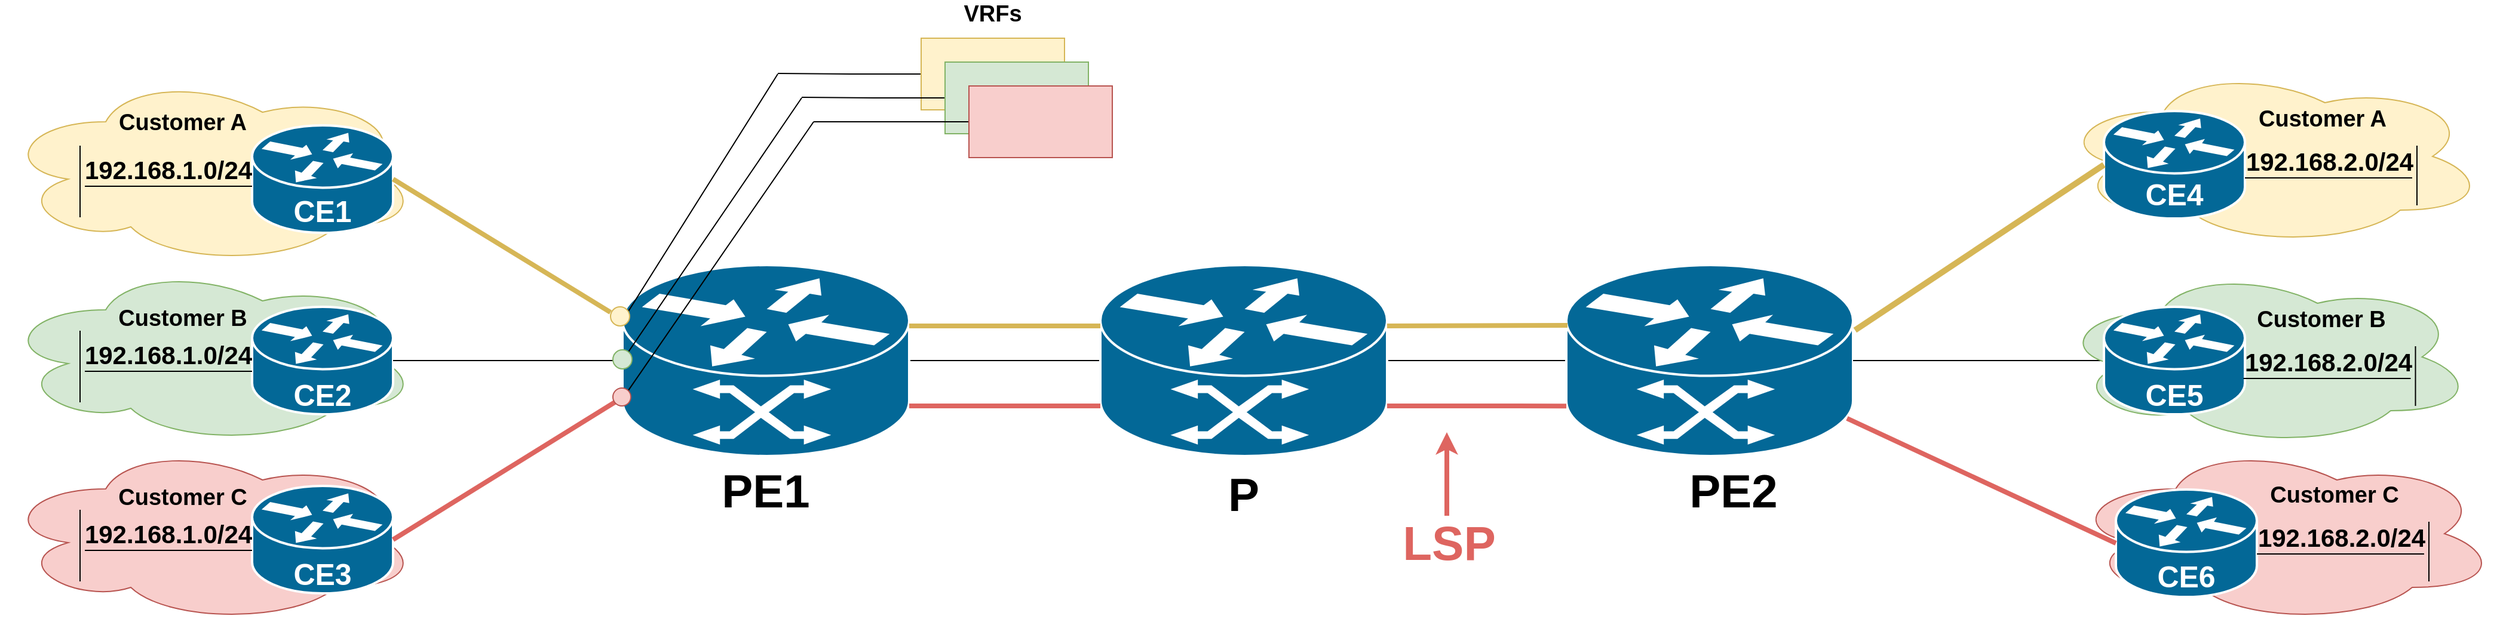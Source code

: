 <mxfile version="13.5.6" type="github">
  <diagram id="lWUps5u48ZsNaHcpNWST" name="Page-1">
    <mxGraphModel dx="2076" dy="998" grid="1" gridSize="10" guides="1" tooltips="1" connect="1" arrows="1" fold="1" page="1" pageScale="1" pageWidth="850" pageHeight="1100" math="0" shadow="0">
      <root>
        <mxCell id="0" />
        <mxCell id="1" parent="0" />
        <mxCell id="glS8m86E-uvUrb20jaXg-9" value="" style="ellipse;shape=cloud;whiteSpace=wrap;html=1;fillColor=#f8cecc;strokeColor=#b85450;" parent="1" vertex="1">
          <mxGeometry x="80" y="450" width="350" height="150" as="geometry" />
        </mxCell>
        <mxCell id="glS8m86E-uvUrb20jaXg-8" value="" style="ellipse;shape=cloud;whiteSpace=wrap;html=1;fillColor=#d5e8d4;strokeColor=#82b366;" parent="1" vertex="1">
          <mxGeometry x="80" y="300" width="350" height="150" as="geometry" />
        </mxCell>
        <mxCell id="glS8m86E-uvUrb20jaXg-7" value="" style="ellipse;shape=cloud;whiteSpace=wrap;html=1;fillColor=#fff2cc;strokeColor=#d6b656;" parent="1" vertex="1">
          <mxGeometry x="80" y="140" width="350" height="160" as="geometry" />
        </mxCell>
        <mxCell id="ed4IcTcqAoq0bRw_34hf-22" style="edgeStyle=orthogonalEdgeStyle;rounded=0;orthogonalLoop=1;jettySize=auto;html=1;exitX=1;exitY=0.5;exitDx=0;exitDy=0;exitPerimeter=0;entryX=0;entryY=0.5;entryDx=0;entryDy=0;entryPerimeter=0;endArrow=none;endFill=0;" edge="1" parent="1" source="glS8m86E-uvUrb20jaXg-1" target="ed4IcTcqAoq0bRw_34hf-4">
          <mxGeometry relative="1" as="geometry" />
        </mxCell>
        <mxCell id="glS8m86E-uvUrb20jaXg-1" value="" style="shape=mxgraph.cisco.routers.atm_router;html=1;dashed=0;fillColor=#036897;strokeColor=#ffffff;strokeWidth=2;verticalLabelPosition=bottom;verticalAlign=top" parent="1" vertex="1">
          <mxGeometry x="600" y="300" width="240" height="160" as="geometry" />
        </mxCell>
        <mxCell id="glS8m86E-uvUrb20jaXg-4" value="" style="shape=mxgraph.cisco.routers.router;html=1;dashed=0;fillColor=#036897;strokeColor=#ffffff;strokeWidth=2;verticalLabelPosition=bottom;verticalAlign=top" parent="1" vertex="1">
          <mxGeometry x="290" y="485" width="118" height="90" as="geometry" />
        </mxCell>
        <mxCell id="glS8m86E-uvUrb20jaXg-5" value="" style="shape=mxgraph.cisco.routers.router;html=1;dashed=0;fillColor=#036897;strokeColor=#ffffff;strokeWidth=2;verticalLabelPosition=bottom;verticalAlign=top" parent="1" vertex="1">
          <mxGeometry x="290" y="335" width="118" height="90" as="geometry" />
        </mxCell>
        <mxCell id="glS8m86E-uvUrb20jaXg-6" value="" style="shape=mxgraph.cisco.routers.router;html=1;dashed=0;fillColor=#036897;strokeColor=#ffffff;strokeWidth=2;verticalLabelPosition=bottom;verticalAlign=top" parent="1" vertex="1">
          <mxGeometry x="290" y="183" width="118" height="90" as="geometry" />
        </mxCell>
        <mxCell id="glS8m86E-uvUrb20jaXg-11" value="" style="endArrow=none;html=1;exitX=1;exitY=0.5;exitDx=0;exitDy=0;exitPerimeter=0;entryX=-0.001;entryY=0.286;entryDx=0;entryDy=0;entryPerimeter=0;" parent="1" source="glS8m86E-uvUrb20jaXg-192" target="glS8m86E-uvUrb20jaXg-1" edge="1">
          <mxGeometry width="50" height="50" relative="1" as="geometry">
            <mxPoint x="520" y="305" as="sourcePoint" />
            <mxPoint x="570" y="255" as="targetPoint" />
          </mxGeometry>
        </mxCell>
        <mxCell id="glS8m86E-uvUrb20jaXg-12" value="" style="endArrow=none;html=1;exitX=1;exitY=0.5;exitDx=0;exitDy=0;exitPerimeter=0;entryX=0;entryY=0.5;entryDx=0;entryDy=0;entryPerimeter=0;" parent="1" source="glS8m86E-uvUrb20jaXg-5" target="glS8m86E-uvUrb20jaXg-1" edge="1">
          <mxGeometry width="50" height="50" relative="1" as="geometry">
            <mxPoint x="480" y="425" as="sourcePoint" />
            <mxPoint x="530" y="375" as="targetPoint" />
          </mxGeometry>
        </mxCell>
        <mxCell id="glS8m86E-uvUrb20jaXg-13" value="" style="endArrow=none;html=1;exitX=1;exitY=0.5;exitDx=0;exitDy=0;exitPerimeter=0;entryX=-0.007;entryY=0.7;entryDx=0;entryDy=0;entryPerimeter=0;strokeWidth=4;fillColor=#f8cecc;strokeColor=#DE6560;" parent="1" source="glS8m86E-uvUrb20jaXg-4" target="glS8m86E-uvUrb20jaXg-1" edge="1">
          <mxGeometry width="50" height="50" relative="1" as="geometry">
            <mxPoint x="520" y="505" as="sourcePoint" />
            <mxPoint x="570" y="455" as="targetPoint" />
          </mxGeometry>
        </mxCell>
        <mxCell id="ed4IcTcqAoq0bRw_34hf-1" style="edgeStyle=orthogonalEdgeStyle;rounded=0;orthogonalLoop=1;jettySize=auto;html=1;exitX=0;exitY=0.5;exitDx=0;exitDy=0;endArrow=none;endFill=0;" edge="1" parent="1" source="glS8m86E-uvUrb20jaXg-180">
          <mxGeometry relative="1" as="geometry">
            <mxPoint x="730" y="139.5" as="targetPoint" />
            <Array as="points">
              <mxPoint x="790" y="140" />
            </Array>
          </mxGeometry>
        </mxCell>
        <mxCell id="glS8m86E-uvUrb20jaXg-180" value="" style="rounded=0;whiteSpace=wrap;html=1;fillColor=#fff2cc;strokeColor=#d6b656;" parent="1" vertex="1">
          <mxGeometry x="850" y="110" width="120" height="60" as="geometry" />
        </mxCell>
        <mxCell id="glS8m86E-uvUrb20jaXg-181" value="" style="rounded=0;whiteSpace=wrap;html=1;" parent="1" vertex="1">
          <mxGeometry x="870" y="130" width="120" height="60" as="geometry" />
        </mxCell>
        <mxCell id="ed4IcTcqAoq0bRw_34hf-2" style="edgeStyle=orthogonalEdgeStyle;rounded=0;orthogonalLoop=1;jettySize=auto;html=1;exitX=0;exitY=0.5;exitDx=0;exitDy=0;endArrow=none;endFill=0;" edge="1" parent="1" source="glS8m86E-uvUrb20jaXg-182">
          <mxGeometry relative="1" as="geometry">
            <mxPoint x="750" y="159.5" as="targetPoint" />
            <Array as="points">
              <mxPoint x="810" y="160" />
            </Array>
          </mxGeometry>
        </mxCell>
        <mxCell id="glS8m86E-uvUrb20jaXg-182" value="" style="rounded=0;whiteSpace=wrap;html=1;fillColor=#d5e8d4;strokeColor=#82b366;" parent="1" vertex="1">
          <mxGeometry x="870" y="130" width="120" height="60" as="geometry" />
        </mxCell>
        <mxCell id="ed4IcTcqAoq0bRw_34hf-3" style="edgeStyle=orthogonalEdgeStyle;rounded=0;orthogonalLoop=1;jettySize=auto;html=1;exitX=0;exitY=0.5;exitDx=0;exitDy=0;endArrow=none;endFill=0;" edge="1" parent="1" source="glS8m86E-uvUrb20jaXg-183">
          <mxGeometry relative="1" as="geometry">
            <mxPoint x="760" y="180.059" as="targetPoint" />
            <Array as="points">
              <mxPoint x="800" y="180" />
              <mxPoint x="800" y="180" />
            </Array>
          </mxGeometry>
        </mxCell>
        <mxCell id="glS8m86E-uvUrb20jaXg-183" value="" style="rounded=0;whiteSpace=wrap;html=1;fillColor=#f8cecc;strokeColor=#b85450;" parent="1" vertex="1">
          <mxGeometry x="890" y="150" width="120" height="60" as="geometry" />
        </mxCell>
        <mxCell id="glS8m86E-uvUrb20jaXg-189" value="" style="endArrow=none;html=1;exitX=1;exitY=0;exitDx=0;exitDy=0;" parent="1" source="glS8m86E-uvUrb20jaXg-196" edge="1">
          <mxGeometry width="50" height="50" relative="1" as="geometry">
            <mxPoint x="555" y="285" as="sourcePoint" />
            <mxPoint x="760" y="180" as="targetPoint" />
          </mxGeometry>
        </mxCell>
        <mxCell id="glS8m86E-uvUrb20jaXg-190" value="" style="endArrow=none;html=1;exitX=0;exitY=0.5;exitDx=0;exitDy=0;exitPerimeter=0;" parent="1" source="glS8m86E-uvUrb20jaXg-1" edge="1">
          <mxGeometry width="50" height="50" relative="1" as="geometry">
            <mxPoint x="550" y="303.5" as="sourcePoint" />
            <mxPoint x="750" y="160" as="targetPoint" />
          </mxGeometry>
        </mxCell>
        <mxCell id="glS8m86E-uvUrb20jaXg-191" value="" style="endArrow=none;html=1;exitX=0.003;exitY=0.284;exitDx=0;exitDy=0;exitPerimeter=0;" parent="1" source="glS8m86E-uvUrb20jaXg-1" edge="1">
          <mxGeometry width="50" height="50" relative="1" as="geometry">
            <mxPoint x="598" y="343" as="sourcePoint" />
            <mxPoint x="730" y="140" as="targetPoint" />
          </mxGeometry>
        </mxCell>
        <mxCell id="glS8m86E-uvUrb20jaXg-192" value="" style="ellipse;whiteSpace=wrap;html=1;aspect=fixed;fillColor=#fff2cc;strokeColor=#d6b656;" parent="1" vertex="1">
          <mxGeometry x="590" y="335" width="16" height="16" as="geometry" />
        </mxCell>
        <mxCell id="glS8m86E-uvUrb20jaXg-193" value="" style="endArrow=none;html=1;exitX=1;exitY=0.5;exitDx=0;exitDy=0;exitPerimeter=0;entryX=-0.001;entryY=0.286;entryDx=0;entryDy=0;entryPerimeter=0;fillColor=#fff2cc;strokeColor=#d6b656;strokeWidth=4;" parent="1" source="glS8m86E-uvUrb20jaXg-6" target="glS8m86E-uvUrb20jaXg-192" edge="1">
          <mxGeometry width="50" height="50" relative="1" as="geometry">
            <mxPoint x="408" y="230" as="sourcePoint" />
            <mxPoint x="599.76" y="345.76" as="targetPoint" />
          </mxGeometry>
        </mxCell>
        <mxCell id="glS8m86E-uvUrb20jaXg-196" value="" style="ellipse;whiteSpace=wrap;html=1;aspect=fixed;fillColor=#f8cecc;strokeColor=#b85450;" parent="1" vertex="1">
          <mxGeometry x="592" y="403" width="15" height="15" as="geometry" />
        </mxCell>
        <mxCell id="glS8m86E-uvUrb20jaXg-198" value="" style="ellipse;whiteSpace=wrap;html=1;aspect=fixed;fillColor=#d5e8d4;strokeColor=#82b366;" parent="1" vertex="1">
          <mxGeometry x="592" y="371" width="16" height="16" as="geometry" />
        </mxCell>
        <mxCell id="glS8m86E-uvUrb20jaXg-202" value="&lt;font style=&quot;font-size: 39px&quot;&gt;&lt;b&gt;PE1&lt;/b&gt;&lt;/font&gt;" style="text;html=1;strokeColor=none;fillColor=none;align=center;verticalAlign=middle;whiteSpace=wrap;rounded=0;" parent="1" vertex="1">
          <mxGeometry x="700" y="480" width="40" height="20" as="geometry" />
        </mxCell>
        <mxCell id="glS8m86E-uvUrb20jaXg-204" value="&lt;b&gt;&lt;font style=&quot;font-size: 19px&quot;&gt;Customer A&lt;/font&gt;&lt;/b&gt;" style="text;html=1;strokeColor=none;fillColor=none;align=center;verticalAlign=middle;whiteSpace=wrap;rounded=0;" parent="1" vertex="1">
          <mxGeometry x="167" y="171" width="130" height="20" as="geometry" />
        </mxCell>
        <mxCell id="glS8m86E-uvUrb20jaXg-205" value="&lt;b&gt;&lt;font style=&quot;font-size: 19px&quot;&gt;Customer B&lt;/font&gt;&lt;/b&gt;" style="text;html=1;strokeColor=none;fillColor=none;align=center;verticalAlign=middle;whiteSpace=wrap;rounded=0;" parent="1" vertex="1">
          <mxGeometry x="177" y="335" width="110" height="20" as="geometry" />
        </mxCell>
        <mxCell id="glS8m86E-uvUrb20jaXg-207" value="&lt;b&gt;&lt;font style=&quot;font-size: 19px&quot;&gt;VRFs&lt;/font&gt;&lt;/b&gt;" style="text;html=1;strokeColor=none;fillColor=none;align=center;verticalAlign=middle;whiteSpace=wrap;rounded=0;" parent="1" vertex="1">
          <mxGeometry x="890" y="80" width="40" height="20" as="geometry" />
        </mxCell>
        <mxCell id="ed4IcTcqAoq0bRw_34hf-21" style="edgeStyle=orthogonalEdgeStyle;rounded=0;orthogonalLoop=1;jettySize=auto;html=1;exitX=1;exitY=0.5;exitDx=0;exitDy=0;exitPerimeter=0;entryX=0;entryY=0.5;entryDx=0;entryDy=0;entryPerimeter=0;endArrow=none;endFill=0;" edge="1" parent="1" source="ed4IcTcqAoq0bRw_34hf-4" target="ed4IcTcqAoq0bRw_34hf-5">
          <mxGeometry relative="1" as="geometry" />
        </mxCell>
        <mxCell id="ed4IcTcqAoq0bRw_34hf-4" value="" style="shape=mxgraph.cisco.routers.atm_router;html=1;dashed=0;fillColor=#036897;strokeColor=#ffffff;strokeWidth=2;verticalLabelPosition=bottom;verticalAlign=top" vertex="1" parent="1">
          <mxGeometry x="1000" y="300" width="240" height="160" as="geometry" />
        </mxCell>
        <mxCell id="ed4IcTcqAoq0bRw_34hf-5" value="" style="shape=mxgraph.cisco.routers.atm_router;html=1;dashed=0;fillColor=#036897;strokeColor=#ffffff;strokeWidth=2;verticalLabelPosition=bottom;verticalAlign=top" vertex="1" parent="1">
          <mxGeometry x="1390" y="300" width="240" height="160" as="geometry" />
        </mxCell>
        <mxCell id="ed4IcTcqAoq0bRw_34hf-6" value="" style="ellipse;shape=cloud;whiteSpace=wrap;html=1;fillColor=#f8cecc;strokeColor=#b85450;flipH=0;flipV=0;" vertex="1" parent="1">
          <mxGeometry x="1810" y="450" width="360" height="150" as="geometry" />
        </mxCell>
        <mxCell id="ed4IcTcqAoq0bRw_34hf-15" style="edgeStyle=orthogonalEdgeStyle;rounded=0;orthogonalLoop=1;jettySize=auto;html=1;exitX=0;exitY=0.5;exitDx=0;exitDy=0;exitPerimeter=0;entryX=1;entryY=0.5;entryDx=0;entryDy=0;entryPerimeter=0;endArrow=none;endFill=0;" edge="1" parent="1" source="ed4IcTcqAoq0bRw_34hf-10" target="ed4IcTcqAoq0bRw_34hf-5">
          <mxGeometry relative="1" as="geometry" />
        </mxCell>
        <mxCell id="ed4IcTcqAoq0bRw_34hf-7" value="" style="ellipse;shape=cloud;whiteSpace=wrap;html=1;fillColor=#d5e8d4;strokeColor=#82b366;flipH=0;flipV=0;" vertex="1" parent="1">
          <mxGeometry x="1800" y="302" width="350" height="150" as="geometry" />
        </mxCell>
        <mxCell id="ed4IcTcqAoq0bRw_34hf-8" value="" style="ellipse;shape=cloud;whiteSpace=wrap;html=1;fillColor=#fff2cc;strokeColor=#d6b656;flipH=0;flipV=0;" vertex="1" parent="1">
          <mxGeometry x="1800" y="134" width="360" height="150" as="geometry" />
        </mxCell>
        <mxCell id="ed4IcTcqAoq0bRw_34hf-9" value="" style="shape=mxgraph.cisco.routers.router;html=1;dashed=0;fillColor=#036897;strokeColor=#ffffff;strokeWidth=2;verticalLabelPosition=bottom;verticalAlign=top;flipH=0;flipV=0;" vertex="1" parent="1">
          <mxGeometry x="1850" y="488" width="118" height="90" as="geometry" />
        </mxCell>
        <mxCell id="ed4IcTcqAoq0bRw_34hf-10" value="" style="shape=mxgraph.cisco.routers.router;html=1;dashed=0;fillColor=#036897;strokeColor=#ffffff;strokeWidth=2;verticalLabelPosition=bottom;verticalAlign=top;flipH=0;flipV=0;" vertex="1" parent="1">
          <mxGeometry x="1840" y="335" width="118" height="90" as="geometry" />
        </mxCell>
        <mxCell id="ed4IcTcqAoq0bRw_34hf-11" value="" style="shape=mxgraph.cisco.routers.router;html=1;dashed=0;fillColor=#036897;strokeColor=#ffffff;strokeWidth=2;verticalLabelPosition=bottom;verticalAlign=top;flipH=0;flipV=0;" vertex="1" parent="1">
          <mxGeometry x="1840" y="171" width="118" height="90" as="geometry" />
        </mxCell>
        <mxCell id="ed4IcTcqAoq0bRw_34hf-18" value="" style="endArrow=none;html=1;exitX=1.007;exitY=0.341;exitDx=0;exitDy=0;exitPerimeter=0;entryX=0;entryY=0.5;entryDx=0;entryDy=0;entryPerimeter=0;fillColor=#fff2cc;strokeColor=#d6b656;strokeWidth=5;" edge="1" parent="1" source="ed4IcTcqAoq0bRw_34hf-5" target="ed4IcTcqAoq0bRw_34hf-11">
          <mxGeometry width="50" height="50" relative="1" as="geometry">
            <mxPoint x="1800" y="240" as="sourcePoint" />
            <mxPoint x="1860" y="230" as="targetPoint" />
          </mxGeometry>
        </mxCell>
        <mxCell id="ed4IcTcqAoq0bRw_34hf-20" value="" style="endArrow=none;html=1;strokeWidth=4;fillColor=#f8cecc;exitX=0.979;exitY=0.803;exitDx=0;exitDy=0;exitPerimeter=0;strokeColor=#DE6560;entryX=0;entryY=0.5;entryDx=0;entryDy=0;entryPerimeter=0;" edge="1" parent="1" source="ed4IcTcqAoq0bRw_34hf-5" target="ed4IcTcqAoq0bRw_34hf-9">
          <mxGeometry width="50" height="50" relative="1" as="geometry">
            <mxPoint x="1699.96" y="429.44" as="sourcePoint" />
            <mxPoint x="1900" y="520" as="targetPoint" />
          </mxGeometry>
        </mxCell>
        <mxCell id="ed4IcTcqAoq0bRw_34hf-23" value="&lt;font style=&quot;font-size: 39px&quot;&gt;&lt;b&gt;PE2&lt;/b&gt;&lt;/font&gt;" style="text;html=1;strokeColor=none;fillColor=none;align=center;verticalAlign=middle;whiteSpace=wrap;rounded=0;" vertex="1" parent="1">
          <mxGeometry x="1510" y="480" width="40" height="20" as="geometry" />
        </mxCell>
        <mxCell id="ed4IcTcqAoq0bRw_34hf-24" value="&lt;font style=&quot;font-size: 39px&quot;&gt;&lt;b&gt;P&lt;/b&gt;&lt;/font&gt;" style="text;html=1;strokeColor=none;fillColor=none;align=center;verticalAlign=middle;whiteSpace=wrap;rounded=0;" vertex="1" parent="1">
          <mxGeometry x="1100" y="483" width="40" height="20" as="geometry" />
        </mxCell>
        <mxCell id="ed4IcTcqAoq0bRw_34hf-25" value="" style="endArrow=none;html=1;strokeWidth=4;fillColor=#f8cecc;strokeColor=#DE6560;entryX=0;entryY=0.738;entryDx=0;entryDy=0;entryPerimeter=0;" edge="1" parent="1" target="ed4IcTcqAoq0bRw_34hf-5">
          <mxGeometry width="50" height="50" relative="1" as="geometry">
            <mxPoint x="1240" y="418" as="sourcePoint" />
            <mxPoint x="1390" y="418" as="targetPoint" />
          </mxGeometry>
        </mxCell>
        <mxCell id="ed4IcTcqAoq0bRw_34hf-27" value="" style="endArrow=none;html=1;strokeWidth=4;fillColor=#f8cecc;strokeColor=#DE6560;" edge="1" parent="1">
          <mxGeometry width="50" height="50" relative="1" as="geometry">
            <mxPoint x="840" y="418" as="sourcePoint" />
            <mxPoint x="1000" y="418" as="targetPoint" />
          </mxGeometry>
        </mxCell>
        <mxCell id="ed4IcTcqAoq0bRw_34hf-28" value="" style="endArrow=none;html=1;strokeWidth=4;fillColor=#fff2cc;strokeColor=#d6b656;entryX=0.004;entryY=0.316;entryDx=0;entryDy=0;entryPerimeter=0;" edge="1" parent="1" target="ed4IcTcqAoq0bRw_34hf-5">
          <mxGeometry width="50" height="50" relative="1" as="geometry">
            <mxPoint x="1240" y="351" as="sourcePoint" />
            <mxPoint x="1400" y="351" as="targetPoint" />
          </mxGeometry>
        </mxCell>
        <mxCell id="ed4IcTcqAoq0bRw_34hf-29" value="" style="endArrow=none;html=1;strokeWidth=4;fillColor=#fff2cc;strokeColor=#d6b656;" edge="1" parent="1">
          <mxGeometry width="50" height="50" relative="1" as="geometry">
            <mxPoint x="840" y="351" as="sourcePoint" />
            <mxPoint x="1000" y="351" as="targetPoint" />
          </mxGeometry>
        </mxCell>
        <mxCell id="ed4IcTcqAoq0bRw_34hf-30" value="" style="endArrow=classic;html=1;strokeColor=#DE6560;strokeWidth=4;" edge="1" parent="1">
          <mxGeometry width="50" height="50" relative="1" as="geometry">
            <mxPoint x="1290" y="510" as="sourcePoint" />
            <mxPoint x="1290" y="440" as="targetPoint" />
          </mxGeometry>
        </mxCell>
        <mxCell id="ed4IcTcqAoq0bRw_34hf-31" value="&lt;font size=&quot;1&quot; color=&quot;#de6560&quot;&gt;&lt;b style=&quot;font-size: 40px&quot;&gt;LSP&lt;/b&gt;&lt;/font&gt;" style="text;html=1;strokeColor=none;fillColor=none;align=center;verticalAlign=middle;whiteSpace=wrap;rounded=0;" vertex="1" parent="1">
          <mxGeometry x="1272" y="522" width="40" height="20" as="geometry" />
        </mxCell>
        <mxCell id="ed4IcTcqAoq0bRw_34hf-32" value="" style="endArrow=none;html=1;strokeWidth=1;" edge="1" parent="1">
          <mxGeometry width="50" height="50" relative="1" as="geometry">
            <mxPoint x="150" y="234" as="sourcePoint" />
            <mxPoint x="290" y="234" as="targetPoint" />
          </mxGeometry>
        </mxCell>
        <mxCell id="ed4IcTcqAoq0bRw_34hf-33" value="" style="endArrow=none;html=1;strokeColor=#000000;strokeWidth=1;" edge="1" parent="1">
          <mxGeometry width="50" height="50" relative="1" as="geometry">
            <mxPoint x="146" y="260" as="sourcePoint" />
            <mxPoint x="146" y="200" as="targetPoint" />
          </mxGeometry>
        </mxCell>
        <mxCell id="ed4IcTcqAoq0bRw_34hf-34" value="&lt;font size=&quot;1&quot;&gt;&lt;b style=&quot;font-size: 21px&quot;&gt;192.168.1.0/24&lt;/b&gt;&lt;/font&gt;" style="text;html=1;strokeColor=none;fillColor=none;align=center;verticalAlign=middle;whiteSpace=wrap;rounded=0;" vertex="1" parent="1">
          <mxGeometry x="180" y="210" width="80" height="20" as="geometry" />
        </mxCell>
        <mxCell id="ed4IcTcqAoq0bRw_34hf-35" value="" style="endArrow=none;html=1;strokeWidth=1;" edge="1" parent="1">
          <mxGeometry width="50" height="50" relative="1" as="geometry">
            <mxPoint x="150" y="389" as="sourcePoint" />
            <mxPoint x="290" y="389" as="targetPoint" />
          </mxGeometry>
        </mxCell>
        <mxCell id="ed4IcTcqAoq0bRw_34hf-36" value="" style="endArrow=none;html=1;strokeColor=#000000;strokeWidth=1;" edge="1" parent="1">
          <mxGeometry width="50" height="50" relative="1" as="geometry">
            <mxPoint x="146" y="415" as="sourcePoint" />
            <mxPoint x="146" y="355" as="targetPoint" />
          </mxGeometry>
        </mxCell>
        <mxCell id="ed4IcTcqAoq0bRw_34hf-37" value="&lt;font size=&quot;1&quot;&gt;&lt;b style=&quot;font-size: 21px&quot;&gt;192.168.1.0/24&lt;/b&gt;&lt;/font&gt;" style="text;html=1;strokeColor=none;fillColor=none;align=center;verticalAlign=middle;whiteSpace=wrap;rounded=0;" vertex="1" parent="1">
          <mxGeometry x="180" y="365" width="80" height="20" as="geometry" />
        </mxCell>
        <mxCell id="ed4IcTcqAoq0bRw_34hf-38" value="&lt;b&gt;&lt;font style=&quot;font-size: 19px&quot;&gt;Customer C&lt;/font&gt;&lt;/b&gt;" style="text;html=1;strokeColor=none;fillColor=none;align=center;verticalAlign=middle;whiteSpace=wrap;rounded=0;" vertex="1" parent="1">
          <mxGeometry x="177" y="485" width="110" height="20" as="geometry" />
        </mxCell>
        <mxCell id="ed4IcTcqAoq0bRw_34hf-39" value="" style="endArrow=none;html=1;strokeWidth=1;" edge="1" parent="1">
          <mxGeometry width="50" height="50" relative="1" as="geometry">
            <mxPoint x="150" y="539" as="sourcePoint" />
            <mxPoint x="290" y="539" as="targetPoint" />
          </mxGeometry>
        </mxCell>
        <mxCell id="ed4IcTcqAoq0bRw_34hf-40" value="" style="endArrow=none;html=1;strokeColor=#000000;strokeWidth=1;" edge="1" parent="1">
          <mxGeometry width="50" height="50" relative="1" as="geometry">
            <mxPoint x="146" y="565" as="sourcePoint" />
            <mxPoint x="146" y="505" as="targetPoint" />
          </mxGeometry>
        </mxCell>
        <mxCell id="ed4IcTcqAoq0bRw_34hf-41" value="&lt;font style=&quot;font-size: 21px&quot;&gt;&lt;b&gt;192.168.1.0/24&lt;/b&gt;&lt;/font&gt;" style="text;html=1;strokeColor=none;fillColor=none;align=center;verticalAlign=middle;whiteSpace=wrap;rounded=0;" vertex="1" parent="1">
          <mxGeometry x="180" y="515" width="80" height="20" as="geometry" />
        </mxCell>
        <mxCell id="ed4IcTcqAoq0bRw_34hf-43" value="&lt;b&gt;&lt;font style=&quot;font-size: 19px&quot;&gt;Customer A&lt;/font&gt;&lt;/b&gt;" style="text;html=1;strokeColor=none;fillColor=none;align=center;verticalAlign=middle;whiteSpace=wrap;rounded=0;" vertex="1" parent="1">
          <mxGeometry x="1958" y="168" width="130" height="20" as="geometry" />
        </mxCell>
        <mxCell id="ed4IcTcqAoq0bRw_34hf-44" value="" style="endArrow=none;html=1;strokeWidth=1;" edge="1" parent="1">
          <mxGeometry width="50" height="50" relative="1" as="geometry">
            <mxPoint x="1958" y="227.0" as="sourcePoint" />
            <mxPoint x="2098" y="227.0" as="targetPoint" />
          </mxGeometry>
        </mxCell>
        <mxCell id="ed4IcTcqAoq0bRw_34hf-45" value="" style="endArrow=none;html=1;strokeColor=#000000;strokeWidth=1;" edge="1" parent="1">
          <mxGeometry width="50" height="50" relative="1" as="geometry">
            <mxPoint x="2102" y="250" as="sourcePoint" />
            <mxPoint x="2102" y="200" as="targetPoint" />
          </mxGeometry>
        </mxCell>
        <mxCell id="ed4IcTcqAoq0bRw_34hf-46" value="&lt;font style=&quot;font-size: 21px&quot;&gt;&lt;b&gt;192.168.2.0/24&lt;/b&gt;&lt;/font&gt;" style="text;html=1;strokeColor=none;fillColor=none;align=center;verticalAlign=middle;whiteSpace=wrap;rounded=0;" vertex="1" parent="1">
          <mxGeometry x="1989" y="203" width="80" height="20" as="geometry" />
        </mxCell>
        <mxCell id="ed4IcTcqAoq0bRw_34hf-47" value="&lt;b&gt;&lt;font style=&quot;font-size: 19px&quot;&gt;Customer B&lt;/font&gt;&lt;/b&gt;" style="text;html=1;strokeColor=none;fillColor=none;align=center;verticalAlign=middle;whiteSpace=wrap;rounded=0;" vertex="1" parent="1">
          <mxGeometry x="1956.75" y="336" width="130" height="20" as="geometry" />
        </mxCell>
        <mxCell id="ed4IcTcqAoq0bRw_34hf-48" value="" style="endArrow=none;html=1;strokeWidth=1;" edge="1" parent="1">
          <mxGeometry width="50" height="50" relative="1" as="geometry">
            <mxPoint x="1956.75" y="395.0" as="sourcePoint" />
            <mxPoint x="2096.75" y="395.0" as="targetPoint" />
          </mxGeometry>
        </mxCell>
        <mxCell id="ed4IcTcqAoq0bRw_34hf-49" value="" style="endArrow=none;html=1;strokeColor=#000000;strokeWidth=1;" edge="1" parent="1">
          <mxGeometry width="50" height="50" relative="1" as="geometry">
            <mxPoint x="2100.75" y="418" as="sourcePoint" />
            <mxPoint x="2100.75" y="368" as="targetPoint" />
          </mxGeometry>
        </mxCell>
        <mxCell id="ed4IcTcqAoq0bRw_34hf-50" value="&lt;font style=&quot;font-size: 21px&quot;&gt;&lt;b&gt;192.168.2.0/24&lt;/b&gt;&lt;/font&gt;" style="text;html=1;strokeColor=none;fillColor=none;align=center;verticalAlign=middle;whiteSpace=wrap;rounded=0;" vertex="1" parent="1">
          <mxGeometry x="1987.75" y="371" width="80" height="20" as="geometry" />
        </mxCell>
        <mxCell id="ed4IcTcqAoq0bRw_34hf-55" value="&lt;b&gt;&lt;font style=&quot;font-size: 19px&quot;&gt;Customer C&lt;/font&gt;&lt;/b&gt;" style="text;html=1;strokeColor=none;fillColor=none;align=center;verticalAlign=middle;whiteSpace=wrap;rounded=0;" vertex="1" parent="1">
          <mxGeometry x="1968" y="483" width="130" height="20" as="geometry" />
        </mxCell>
        <mxCell id="ed4IcTcqAoq0bRw_34hf-56" value="" style="endArrow=none;html=1;strokeWidth=1;" edge="1" parent="1">
          <mxGeometry width="50" height="50" relative="1" as="geometry">
            <mxPoint x="1968" y="542.0" as="sourcePoint" />
            <mxPoint x="2108" y="542.0" as="targetPoint" />
          </mxGeometry>
        </mxCell>
        <mxCell id="ed4IcTcqAoq0bRw_34hf-57" value="" style="endArrow=none;html=1;strokeColor=#000000;strokeWidth=1;" edge="1" parent="1">
          <mxGeometry width="50" height="50" relative="1" as="geometry">
            <mxPoint x="2112" y="565" as="sourcePoint" />
            <mxPoint x="2112" y="515" as="targetPoint" />
          </mxGeometry>
        </mxCell>
        <mxCell id="ed4IcTcqAoq0bRw_34hf-58" value="&lt;font style=&quot;font-size: 21px&quot;&gt;&lt;b&gt;192.168.2.0/24&lt;/b&gt;&lt;/font&gt;" style="text;html=1;strokeColor=none;fillColor=none;align=center;verticalAlign=middle;whiteSpace=wrap;rounded=0;" vertex="1" parent="1">
          <mxGeometry x="1999" y="518" width="80" height="20" as="geometry" />
        </mxCell>
        <mxCell id="ed4IcTcqAoq0bRw_34hf-63" value="&lt;b style=&quot;color: rgb(255 , 255 , 255) ; font-size: 25px&quot;&gt;CE1&lt;/b&gt;" style="text;html=1;strokeColor=none;fillColor=none;align=center;verticalAlign=middle;whiteSpace=wrap;rounded=0;" vertex="1" parent="1">
          <mxGeometry x="329" y="244" width="40" height="20" as="geometry" />
        </mxCell>
        <mxCell id="ed4IcTcqAoq0bRw_34hf-64" value="&lt;b style=&quot;color: rgb(255 , 255 , 255) ; font-size: 25px&quot;&gt;CE2&lt;/b&gt;" style="text;html=1;strokeColor=none;fillColor=none;align=center;verticalAlign=middle;whiteSpace=wrap;rounded=0;" vertex="1" parent="1">
          <mxGeometry x="329" y="398" width="40" height="20" as="geometry" />
        </mxCell>
        <mxCell id="ed4IcTcqAoq0bRw_34hf-65" value="&lt;b style=&quot;color: rgb(255 , 255 , 255) ; font-size: 25px&quot;&gt;CE3&lt;/b&gt;" style="text;html=1;strokeColor=none;fillColor=none;align=center;verticalAlign=middle;whiteSpace=wrap;rounded=0;" vertex="1" parent="1">
          <mxGeometry x="329" y="548" width="40" height="20" as="geometry" />
        </mxCell>
        <mxCell id="ed4IcTcqAoq0bRw_34hf-66" value="&lt;b style=&quot;color: rgb(255 , 255 , 255) ; font-size: 25px&quot;&gt;CE4&lt;/b&gt;" style="text;html=1;strokeColor=none;fillColor=none;align=center;verticalAlign=middle;whiteSpace=wrap;rounded=0;" vertex="1" parent="1">
          <mxGeometry x="1879" y="230" width="40" height="20" as="geometry" />
        </mxCell>
        <mxCell id="ed4IcTcqAoq0bRw_34hf-67" value="&lt;b style=&quot;color: rgb(255 , 255 , 255) ; font-size: 25px&quot;&gt;CE5&lt;/b&gt;" style="text;html=1;strokeColor=none;fillColor=none;align=center;verticalAlign=middle;whiteSpace=wrap;rounded=0;" vertex="1" parent="1">
          <mxGeometry x="1879" y="398" width="40" height="20" as="geometry" />
        </mxCell>
        <mxCell id="ed4IcTcqAoq0bRw_34hf-68" value="&lt;b style=&quot;color: rgb(255 , 255 , 255) ; font-size: 25px&quot;&gt;CE6&lt;/b&gt;" style="text;html=1;strokeColor=none;fillColor=none;align=center;verticalAlign=middle;whiteSpace=wrap;rounded=0;" vertex="1" parent="1">
          <mxGeometry x="1889" y="550" width="40" height="20" as="geometry" />
        </mxCell>
      </root>
    </mxGraphModel>
  </diagram>
</mxfile>

